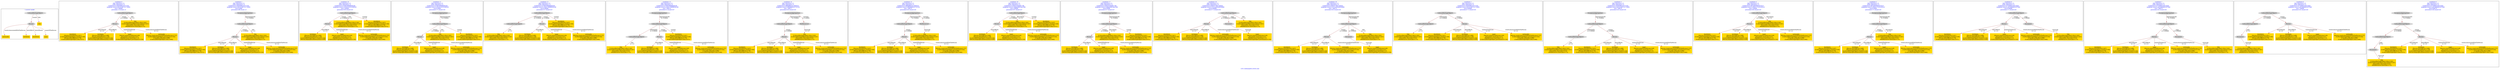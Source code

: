 digraph n0 {
fontcolor="blue"
remincross="true"
label="s18-s-indianapolis-artists.xml"
subgraph cluster_0 {
label="1-correct model"
n2[style="filled",color="white",fillcolor="lightgray",label="CulturalHeritageObject1"];
n3[style="filled",color="white",fillcolor="lightgray",label="Person1"];
n4[shape="plaintext",style="filled",fillcolor="gold",label="title"];
n5[shape="plaintext",style="filled",fillcolor="gold",label="nationality"];
n6[shape="plaintext",style="filled",fillcolor="gold",label="birthDate"];
n7[shape="plaintext",style="filled",fillcolor="gold",label="deathDate"];
n8[shape="plaintext",style="filled",fillcolor="gold",label="name"];
}
subgraph cluster_1 {
label="candidate 0\nlink coherence:1.0\nnode coherence:1.0\nconfidence:0.5030599253522283\nmapping score:0.6010199751174095\ncost:5.99989\n-precision:1.0-recall:1.0"
n10[style="filled",color="white",fillcolor="lightgray",label="CulturalHeritageObject1"];
n11[style="filled",color="white",fillcolor="lightgray",label="Person1"];
n12[shape="plaintext",style="filled",fillcolor="gold",label="title\n[CulturalHeritageObject,title,0.345]\n[CulturalHeritageObject,description,0.267]\n[Document,classLink,0.215]\n[WebResource,classLink,0.172]"];
n13[shape="plaintext",style="filled",fillcolor="gold",label="deathDate\n[Person,dateOfDeath,0.447]\n[CulturalHeritageObject,created,0.306]\n[Person,dateOfBirth,0.176]\n[CulturalHeritageObject,title,0.071]"];
n14[shape="plaintext",style="filled",fillcolor="gold",label="birthDate\n[Person,dateOfBirth,0.496]\n[Person,dateOfDeath,0.239]\n[CulturalHeritageObject,created,0.226]\n[Person,biographicalInformation,0.039]"];
n15[shape="plaintext",style="filled",fillcolor="gold",label="name\n[Person,nameOfThePerson,0.49]\n[Document,classLink,0.257]\n[WebResource,classLink,0.13]\n[CulturalHeritageObject,provenance,0.124]"];
n16[shape="plaintext",style="filled",fillcolor="gold",label="nationality\n[Person,countryAssociatedWithThePerson,0.737]\n[CulturalHeritageObject,provenance,0.103]\n[Concept,prefLabel,0.096]\n[CulturalHeritageObject,title,0.064]"];
}
subgraph cluster_2 {
label="candidate 1\nlink coherence:1.0\nnode coherence:1.0\nconfidence:0.5030599253522283\nmapping score:0.6010199751174095\ncost:6.9998\n-precision:0.86-recall:1.0"
n18[style="filled",color="white",fillcolor="lightgray",label="CulturalHeritageObject1"];
n19[style="filled",color="white",fillcolor="lightgray",label="Person1"];
n20[style="filled",color="white",fillcolor="lightgray",label="EuropeanaAggregation1"];
n21[shape="plaintext",style="filled",fillcolor="gold",label="title\n[CulturalHeritageObject,title,0.345]\n[CulturalHeritageObject,description,0.267]\n[Document,classLink,0.215]\n[WebResource,classLink,0.172]"];
n22[shape="plaintext",style="filled",fillcolor="gold",label="deathDate\n[Person,dateOfDeath,0.447]\n[CulturalHeritageObject,created,0.306]\n[Person,dateOfBirth,0.176]\n[CulturalHeritageObject,title,0.071]"];
n23[shape="plaintext",style="filled",fillcolor="gold",label="birthDate\n[Person,dateOfBirth,0.496]\n[Person,dateOfDeath,0.239]\n[CulturalHeritageObject,created,0.226]\n[Person,biographicalInformation,0.039]"];
n24[shape="plaintext",style="filled",fillcolor="gold",label="name\n[Person,nameOfThePerson,0.49]\n[Document,classLink,0.257]\n[WebResource,classLink,0.13]\n[CulturalHeritageObject,provenance,0.124]"];
n25[shape="plaintext",style="filled",fillcolor="gold",label="nationality\n[Person,countryAssociatedWithThePerson,0.737]\n[CulturalHeritageObject,provenance,0.103]\n[Concept,prefLabel,0.096]\n[CulturalHeritageObject,title,0.064]"];
}
subgraph cluster_3 {
label="candidate 10\nlink coherence:1.0\nnode coherence:1.0\nconfidence:0.4749530696808506\nmapping score:0.5916510232269502\ncost:5.99989\n-precision:0.83-recall:0.83"
n27[style="filled",color="white",fillcolor="lightgray",label="CulturalHeritageObject1"];
n28[style="filled",color="white",fillcolor="lightgray",label="Person1"];
n29[shape="plaintext",style="filled",fillcolor="gold",label="title\n[CulturalHeritageObject,title,0.345]\n[CulturalHeritageObject,description,0.267]\n[Document,classLink,0.215]\n[WebResource,classLink,0.172]"];
n30[shape="plaintext",style="filled",fillcolor="gold",label="birthDate\n[Person,dateOfBirth,0.496]\n[Person,dateOfDeath,0.239]\n[CulturalHeritageObject,created,0.226]\n[Person,biographicalInformation,0.039]"];
n31[shape="plaintext",style="filled",fillcolor="gold",label="name\n[Person,nameOfThePerson,0.49]\n[Document,classLink,0.257]\n[WebResource,classLink,0.13]\n[CulturalHeritageObject,provenance,0.124]"];
n32[shape="plaintext",style="filled",fillcolor="gold",label="nationality\n[Person,countryAssociatedWithThePerson,0.737]\n[CulturalHeritageObject,provenance,0.103]\n[Concept,prefLabel,0.096]\n[CulturalHeritageObject,title,0.064]"];
n33[shape="plaintext",style="filled",fillcolor="gold",label="deathDate\n[Person,dateOfDeath,0.447]\n[CulturalHeritageObject,created,0.306]\n[Person,dateOfBirth,0.176]\n[CulturalHeritageObject,title,0.071]"];
}
subgraph cluster_4 {
label="candidate 11\nlink coherence:1.0\nnode coherence:1.0\nconfidence:0.4749530696808506\nmapping score:0.5916510232269502\ncost:6.9998\n-precision:0.71-recall:0.83"
n35[style="filled",color="white",fillcolor="lightgray",label="CulturalHeritageObject1"];
n36[style="filled",color="white",fillcolor="lightgray",label="Person1"];
n37[style="filled",color="white",fillcolor="lightgray",label="EuropeanaAggregation1"];
n38[shape="plaintext",style="filled",fillcolor="gold",label="title\n[CulturalHeritageObject,title,0.345]\n[CulturalHeritageObject,description,0.267]\n[Document,classLink,0.215]\n[WebResource,classLink,0.172]"];
n39[shape="plaintext",style="filled",fillcolor="gold",label="birthDate\n[Person,dateOfBirth,0.496]\n[Person,dateOfDeath,0.239]\n[CulturalHeritageObject,created,0.226]\n[Person,biographicalInformation,0.039]"];
n40[shape="plaintext",style="filled",fillcolor="gold",label="name\n[Person,nameOfThePerson,0.49]\n[Document,classLink,0.257]\n[WebResource,classLink,0.13]\n[CulturalHeritageObject,provenance,0.124]"];
n41[shape="plaintext",style="filled",fillcolor="gold",label="nationality\n[Person,countryAssociatedWithThePerson,0.737]\n[CulturalHeritageObject,provenance,0.103]\n[Concept,prefLabel,0.096]\n[CulturalHeritageObject,title,0.064]"];
n42[shape="plaintext",style="filled",fillcolor="gold",label="deathDate\n[Person,dateOfDeath,0.447]\n[CulturalHeritageObject,created,0.306]\n[Person,dateOfBirth,0.176]\n[CulturalHeritageObject,title,0.071]"];
}
subgraph cluster_5 {
label="candidate 12\nlink coherence:1.0\nnode coherence:1.0\nconfidence:0.4749530696808506\nmapping score:0.5583176898936169\ncost:6.99988\n-precision:0.57-recall:0.67"
n44[style="filled",color="white",fillcolor="lightgray",label="CulturalHeritageObject1"];
n45[style="filled",color="white",fillcolor="lightgray",label="CulturalHeritageObject2"];
n46[style="filled",color="white",fillcolor="lightgray",label="Person1"];
n47[shape="plaintext",style="filled",fillcolor="gold",label="birthDate\n[Person,dateOfBirth,0.496]\n[Person,dateOfDeath,0.239]\n[CulturalHeritageObject,created,0.226]\n[Person,biographicalInformation,0.039]"];
n48[shape="plaintext",style="filled",fillcolor="gold",label="name\n[Person,nameOfThePerson,0.49]\n[Document,classLink,0.257]\n[WebResource,classLink,0.13]\n[CulturalHeritageObject,provenance,0.124]"];
n49[shape="plaintext",style="filled",fillcolor="gold",label="title\n[CulturalHeritageObject,title,0.345]\n[CulturalHeritageObject,description,0.267]\n[Document,classLink,0.215]\n[WebResource,classLink,0.172]"];
n50[shape="plaintext",style="filled",fillcolor="gold",label="nationality\n[Person,countryAssociatedWithThePerson,0.737]\n[CulturalHeritageObject,provenance,0.103]\n[Concept,prefLabel,0.096]\n[CulturalHeritageObject,title,0.064]"];
n51[shape="plaintext",style="filled",fillcolor="gold",label="deathDate\n[Person,dateOfDeath,0.447]\n[CulturalHeritageObject,created,0.306]\n[Person,dateOfBirth,0.176]\n[CulturalHeritageObject,title,0.071]"];
}
subgraph cluster_6 {
label="candidate 13\nlink coherence:1.0\nnode coherence:1.0\nconfidence:0.4749530696808506\nmapping score:0.5583176898936169\ncost:7.99979\n-precision:0.5-recall:0.67"
n53[style="filled",color="white",fillcolor="lightgray",label="CulturalHeritageObject1"];
n54[style="filled",color="white",fillcolor="lightgray",label="CulturalHeritageObject2"];
n55[style="filled",color="white",fillcolor="lightgray",label="Person1"];
n56[style="filled",color="white",fillcolor="lightgray",label="EuropeanaAggregation1"];
n57[shape="plaintext",style="filled",fillcolor="gold",label="birthDate\n[Person,dateOfBirth,0.496]\n[Person,dateOfDeath,0.239]\n[CulturalHeritageObject,created,0.226]\n[Person,biographicalInformation,0.039]"];
n58[shape="plaintext",style="filled",fillcolor="gold",label="name\n[Person,nameOfThePerson,0.49]\n[Document,classLink,0.257]\n[WebResource,classLink,0.13]\n[CulturalHeritageObject,provenance,0.124]"];
n59[shape="plaintext",style="filled",fillcolor="gold",label="title\n[CulturalHeritageObject,title,0.345]\n[CulturalHeritageObject,description,0.267]\n[Document,classLink,0.215]\n[WebResource,classLink,0.172]"];
n60[shape="plaintext",style="filled",fillcolor="gold",label="nationality\n[Person,countryAssociatedWithThePerson,0.737]\n[CulturalHeritageObject,provenance,0.103]\n[Concept,prefLabel,0.096]\n[CulturalHeritageObject,title,0.064]"];
n61[shape="plaintext",style="filled",fillcolor="gold",label="deathDate\n[Person,dateOfDeath,0.447]\n[CulturalHeritageObject,created,0.306]\n[Person,dateOfBirth,0.176]\n[CulturalHeritageObject,title,0.071]"];
}
subgraph cluster_7 {
label="candidate 14\nlink coherence:1.0\nnode coherence:1.0\nconfidence:0.46848801011969454\nmapping score:0.5894960033732316\ncost:7.99971\n-precision:0.62-recall:0.83"
n63[style="filled",color="white",fillcolor="lightgray",label="CulturalHeritageObject1"];
n64[style="filled",color="white",fillcolor="lightgray",label="Person1"];
n65[style="filled",color="white",fillcolor="lightgray",label="EuropeanaAggregation1"];
n66[style="filled",color="white",fillcolor="lightgray",label="WebResource1"];
n67[shape="plaintext",style="filled",fillcolor="gold",label="deathDate\n[Person,dateOfDeath,0.447]\n[CulturalHeritageObject,created,0.306]\n[Person,dateOfBirth,0.176]\n[CulturalHeritageObject,title,0.071]"];
n68[shape="plaintext",style="filled",fillcolor="gold",label="title\n[CulturalHeritageObject,title,0.345]\n[CulturalHeritageObject,description,0.267]\n[Document,classLink,0.215]\n[WebResource,classLink,0.172]"];
n69[shape="plaintext",style="filled",fillcolor="gold",label="birthDate\n[Person,dateOfBirth,0.496]\n[Person,dateOfDeath,0.239]\n[CulturalHeritageObject,created,0.226]\n[Person,biographicalInformation,0.039]"];
n70[shape="plaintext",style="filled",fillcolor="gold",label="name\n[Person,nameOfThePerson,0.49]\n[Document,classLink,0.257]\n[WebResource,classLink,0.13]\n[CulturalHeritageObject,provenance,0.124]"];
n71[shape="plaintext",style="filled",fillcolor="gold",label="nationality\n[Person,countryAssociatedWithThePerson,0.737]\n[CulturalHeritageObject,provenance,0.103]\n[Concept,prefLabel,0.096]\n[CulturalHeritageObject,title,0.064]"];
}
subgraph cluster_8 {
label="candidate 15\nlink coherence:1.0\nnode coherence:1.0\nconfidence:0.46848801011969454\nmapping score:0.5894960033732316\ncost:7.99979\n-precision:0.62-recall:0.83"
n73[style="filled",color="white",fillcolor="lightgray",label="CulturalHeritageObject1"];
n74[style="filled",color="white",fillcolor="lightgray",label="Person1"];
n75[style="filled",color="white",fillcolor="lightgray",label="EuropeanaAggregation1"];
n76[style="filled",color="white",fillcolor="lightgray",label="WebResource2"];
n77[shape="plaintext",style="filled",fillcolor="gold",label="title\n[CulturalHeritageObject,title,0.345]\n[CulturalHeritageObject,description,0.267]\n[Document,classLink,0.215]\n[WebResource,classLink,0.172]"];
n78[shape="plaintext",style="filled",fillcolor="gold",label="deathDate\n[Person,dateOfDeath,0.447]\n[CulturalHeritageObject,created,0.306]\n[Person,dateOfBirth,0.176]\n[CulturalHeritageObject,title,0.071]"];
n79[shape="plaintext",style="filled",fillcolor="gold",label="birthDate\n[Person,dateOfBirth,0.496]\n[Person,dateOfDeath,0.239]\n[CulturalHeritageObject,created,0.226]\n[Person,biographicalInformation,0.039]"];
n80[shape="plaintext",style="filled",fillcolor="gold",label="name\n[Person,nameOfThePerson,0.49]\n[Document,classLink,0.257]\n[WebResource,classLink,0.13]\n[CulturalHeritageObject,provenance,0.124]"];
n81[shape="plaintext",style="filled",fillcolor="gold",label="nationality\n[Person,countryAssociatedWithThePerson,0.737]\n[CulturalHeritageObject,provenance,0.103]\n[Concept,prefLabel,0.096]\n[CulturalHeritageObject,title,0.064]"];
}
subgraph cluster_9 {
label="candidate 16\nlink coherence:1.0\nnode coherence:1.0\nconfidence:0.459331404987788\nmapping score:0.586443801662596\ncost:5.99989\n-precision:0.67-recall:0.67"
n83[style="filled",color="white",fillcolor="lightgray",label="CulturalHeritageObject1"];
n84[style="filled",color="white",fillcolor="lightgray",label="Person1"];
n85[shape="plaintext",style="filled",fillcolor="gold",label="title\n[CulturalHeritageObject,title,0.345]\n[CulturalHeritageObject,description,0.267]\n[Document,classLink,0.215]\n[WebResource,classLink,0.172]"];
n86[shape="plaintext",style="filled",fillcolor="gold",label="birthDate\n[Person,dateOfBirth,0.496]\n[Person,dateOfDeath,0.239]\n[CulturalHeritageObject,created,0.226]\n[Person,biographicalInformation,0.039]"];
n87[shape="plaintext",style="filled",fillcolor="gold",label="name\n[Person,nameOfThePerson,0.49]\n[Document,classLink,0.257]\n[WebResource,classLink,0.13]\n[CulturalHeritageObject,provenance,0.124]"];
n88[shape="plaintext",style="filled",fillcolor="gold",label="nationality\n[Person,countryAssociatedWithThePerson,0.737]\n[CulturalHeritageObject,provenance,0.103]\n[Concept,prefLabel,0.096]\n[CulturalHeritageObject,title,0.064]"];
n89[shape="plaintext",style="filled",fillcolor="gold",label="deathDate\n[Person,dateOfDeath,0.447]\n[CulturalHeritageObject,created,0.306]\n[Person,dateOfBirth,0.176]\n[CulturalHeritageObject,title,0.071]"];
}
subgraph cluster_10 {
label="candidate 17\nlink coherence:1.0\nnode coherence:1.0\nconfidence:0.459331404987788\nmapping score:0.586443801662596\ncost:6.9998\n-precision:0.57-recall:0.67"
n91[style="filled",color="white",fillcolor="lightgray",label="CulturalHeritageObject1"];
n92[style="filled",color="white",fillcolor="lightgray",label="Person1"];
n93[style="filled",color="white",fillcolor="lightgray",label="EuropeanaAggregation1"];
n94[shape="plaintext",style="filled",fillcolor="gold",label="title\n[CulturalHeritageObject,title,0.345]\n[CulturalHeritageObject,description,0.267]\n[Document,classLink,0.215]\n[WebResource,classLink,0.172]"];
n95[shape="plaintext",style="filled",fillcolor="gold",label="birthDate\n[Person,dateOfBirth,0.496]\n[Person,dateOfDeath,0.239]\n[CulturalHeritageObject,created,0.226]\n[Person,biographicalInformation,0.039]"];
n96[shape="plaintext",style="filled",fillcolor="gold",label="name\n[Person,nameOfThePerson,0.49]\n[Document,classLink,0.257]\n[WebResource,classLink,0.13]\n[CulturalHeritageObject,provenance,0.124]"];
n97[shape="plaintext",style="filled",fillcolor="gold",label="nationality\n[Person,countryAssociatedWithThePerson,0.737]\n[CulturalHeritageObject,provenance,0.103]\n[Concept,prefLabel,0.096]\n[CulturalHeritageObject,title,0.064]"];
n98[shape="plaintext",style="filled",fillcolor="gold",label="deathDate\n[Person,dateOfDeath,0.447]\n[CulturalHeritageObject,created,0.306]\n[Person,dateOfBirth,0.176]\n[CulturalHeritageObject,title,0.071]"];
}
subgraph cluster_11 {
label="candidate 18\nlink coherence:1.0\nnode coherence:1.0\nconfidence:0.4564317902780603\nmapping score:0.5521439300926868\ncost:6.99988\n-precision:0.71-recall:0.83"
n100[style="filled",color="white",fillcolor="lightgray",label="CulturalHeritageObject1"];
n101[style="filled",color="white",fillcolor="lightgray",label="Person1"];
n102[style="filled",color="white",fillcolor="lightgray",label="Document1"];
n103[shape="plaintext",style="filled",fillcolor="gold",label="title\n[CulturalHeritageObject,title,0.345]\n[CulturalHeritageObject,description,0.267]\n[Document,classLink,0.215]\n[WebResource,classLink,0.172]"];
n104[shape="plaintext",style="filled",fillcolor="gold",label="deathDate\n[Person,dateOfDeath,0.447]\n[CulturalHeritageObject,created,0.306]\n[Person,dateOfBirth,0.176]\n[CulturalHeritageObject,title,0.071]"];
n105[shape="plaintext",style="filled",fillcolor="gold",label="birthDate\n[Person,dateOfBirth,0.496]\n[Person,dateOfDeath,0.239]\n[CulturalHeritageObject,created,0.226]\n[Person,biographicalInformation,0.039]"];
n106[shape="plaintext",style="filled",fillcolor="gold",label="name\n[Person,nameOfThePerson,0.49]\n[Document,classLink,0.257]\n[WebResource,classLink,0.13]\n[CulturalHeritageObject,provenance,0.124]"];
n107[shape="plaintext",style="filled",fillcolor="gold",label="nationality\n[Person,countryAssociatedWithThePerson,0.737]\n[CulturalHeritageObject,provenance,0.103]\n[Concept,prefLabel,0.096]\n[CulturalHeritageObject,title,0.064]"];
}
subgraph cluster_12 {
label="candidate 19\nlink coherence:1.0\nnode coherence:1.0\nconfidence:0.4564317902780603\nmapping score:0.5521439300926868\ncost:7.99979\n-precision:0.62-recall:0.83"
n109[style="filled",color="white",fillcolor="lightgray",label="CulturalHeritageObject1"];
n110[style="filled",color="white",fillcolor="lightgray",label="Person1"];
n111[style="filled",color="white",fillcolor="lightgray",label="Document1"];
n112[style="filled",color="white",fillcolor="lightgray",label="EuropeanaAggregation1"];
n113[shape="plaintext",style="filled",fillcolor="gold",label="title\n[CulturalHeritageObject,title,0.345]\n[CulturalHeritageObject,description,0.267]\n[Document,classLink,0.215]\n[WebResource,classLink,0.172]"];
n114[shape="plaintext",style="filled",fillcolor="gold",label="deathDate\n[Person,dateOfDeath,0.447]\n[CulturalHeritageObject,created,0.306]\n[Person,dateOfBirth,0.176]\n[CulturalHeritageObject,title,0.071]"];
n115[shape="plaintext",style="filled",fillcolor="gold",label="birthDate\n[Person,dateOfBirth,0.496]\n[Person,dateOfDeath,0.239]\n[CulturalHeritageObject,created,0.226]\n[Person,biographicalInformation,0.039]"];
n116[shape="plaintext",style="filled",fillcolor="gold",label="name\n[Person,nameOfThePerson,0.49]\n[Document,classLink,0.257]\n[WebResource,classLink,0.13]\n[CulturalHeritageObject,provenance,0.124]"];
n117[shape="plaintext",style="filled",fillcolor="gold",label="nationality\n[Person,countryAssociatedWithThePerson,0.737]\n[CulturalHeritageObject,provenance,0.103]\n[Concept,prefLabel,0.096]\n[CulturalHeritageObject,title,0.064]"];
}
subgraph cluster_13 {
label="candidate 2\nlink coherence:1.0\nnode coherence:1.0\nconfidence:0.5030599253522283\nmapping score:0.6010199751174095\ncost:6.99988\n-precision:0.71-recall:0.83"
n119[style="filled",color="white",fillcolor="lightgray",label="CulturalHeritageObject1"];
n120[style="filled",color="white",fillcolor="lightgray",label="CulturalHeritageObject2"];
n121[style="filled",color="white",fillcolor="lightgray",label="Person1"];
n122[shape="plaintext",style="filled",fillcolor="gold",label="deathDate\n[Person,dateOfDeath,0.447]\n[CulturalHeritageObject,created,0.306]\n[Person,dateOfBirth,0.176]\n[CulturalHeritageObject,title,0.071]"];
n123[shape="plaintext",style="filled",fillcolor="gold",label="birthDate\n[Person,dateOfBirth,0.496]\n[Person,dateOfDeath,0.239]\n[CulturalHeritageObject,created,0.226]\n[Person,biographicalInformation,0.039]"];
n124[shape="plaintext",style="filled",fillcolor="gold",label="name\n[Person,nameOfThePerson,0.49]\n[Document,classLink,0.257]\n[WebResource,classLink,0.13]\n[CulturalHeritageObject,provenance,0.124]"];
n125[shape="plaintext",style="filled",fillcolor="gold",label="title\n[CulturalHeritageObject,title,0.345]\n[CulturalHeritageObject,description,0.267]\n[Document,classLink,0.215]\n[WebResource,classLink,0.172]"];
n126[shape="plaintext",style="filled",fillcolor="gold",label="nationality\n[Person,countryAssociatedWithThePerson,0.737]\n[CulturalHeritageObject,provenance,0.103]\n[Concept,prefLabel,0.096]\n[CulturalHeritageObject,title,0.064]"];
}
subgraph cluster_14 {
label="candidate 3\nlink coherence:1.0\nnode coherence:1.0\nconfidence:0.5030599253522283\nmapping score:0.6010199751174095\ncost:7.99979\n-precision:0.62-recall:0.83"
n128[style="filled",color="white",fillcolor="lightgray",label="CulturalHeritageObject1"];
n129[style="filled",color="white",fillcolor="lightgray",label="CulturalHeritageObject2"];
n130[style="filled",color="white",fillcolor="lightgray",label="Person1"];
n131[style="filled",color="white",fillcolor="lightgray",label="EuropeanaAggregation1"];
n132[shape="plaintext",style="filled",fillcolor="gold",label="deathDate\n[Person,dateOfDeath,0.447]\n[CulturalHeritageObject,created,0.306]\n[Person,dateOfBirth,0.176]\n[CulturalHeritageObject,title,0.071]"];
n133[shape="plaintext",style="filled",fillcolor="gold",label="birthDate\n[Person,dateOfBirth,0.496]\n[Person,dateOfDeath,0.239]\n[CulturalHeritageObject,created,0.226]\n[Person,biographicalInformation,0.039]"];
n134[shape="plaintext",style="filled",fillcolor="gold",label="name\n[Person,nameOfThePerson,0.49]\n[Document,classLink,0.257]\n[WebResource,classLink,0.13]\n[CulturalHeritageObject,provenance,0.124]"];
n135[shape="plaintext",style="filled",fillcolor="gold",label="title\n[CulturalHeritageObject,title,0.345]\n[CulturalHeritageObject,description,0.267]\n[Document,classLink,0.215]\n[WebResource,classLink,0.172]"];
n136[shape="plaintext",style="filled",fillcolor="gold",label="nationality\n[Person,countryAssociatedWithThePerson,0.737]\n[CulturalHeritageObject,provenance,0.103]\n[Concept,prefLabel,0.096]\n[CulturalHeritageObject,title,0.064]"];
}
subgraph cluster_15 {
label="candidate 4\nlink coherence:1.0\nnode coherence:1.0\nconfidence:0.48743826065916557\nmapping score:0.5958127535530552\ncost:5.99989\n-precision:0.83-recall:0.83"
n138[style="filled",color="white",fillcolor="lightgray",label="CulturalHeritageObject1"];
n139[style="filled",color="white",fillcolor="lightgray",label="Person1"];
n140[shape="plaintext",style="filled",fillcolor="gold",label="deathDate\n[Person,dateOfDeath,0.447]\n[CulturalHeritageObject,created,0.306]\n[Person,dateOfBirth,0.176]\n[CulturalHeritageObject,title,0.071]"];
n141[shape="plaintext",style="filled",fillcolor="gold",label="title\n[CulturalHeritageObject,title,0.345]\n[CulturalHeritageObject,description,0.267]\n[Document,classLink,0.215]\n[WebResource,classLink,0.172]"];
n142[shape="plaintext",style="filled",fillcolor="gold",label="birthDate\n[Person,dateOfBirth,0.496]\n[Person,dateOfDeath,0.239]\n[CulturalHeritageObject,created,0.226]\n[Person,biographicalInformation,0.039]"];
n143[shape="plaintext",style="filled",fillcolor="gold",label="name\n[Person,nameOfThePerson,0.49]\n[Document,classLink,0.257]\n[WebResource,classLink,0.13]\n[CulturalHeritageObject,provenance,0.124]"];
n144[shape="plaintext",style="filled",fillcolor="gold",label="nationality\n[Person,countryAssociatedWithThePerson,0.737]\n[CulturalHeritageObject,provenance,0.103]\n[Concept,prefLabel,0.096]\n[CulturalHeritageObject,title,0.064]"];
}
subgraph cluster_16 {
label="candidate 5\nlink coherence:1.0\nnode coherence:1.0\nconfidence:0.48743826065916557\nmapping score:0.5958127535530552\ncost:6.9998\n-precision:0.71-recall:0.83"
n146[style="filled",color="white",fillcolor="lightgray",label="CulturalHeritageObject1"];
n147[style="filled",color="white",fillcolor="lightgray",label="Person1"];
n148[style="filled",color="white",fillcolor="lightgray",label="EuropeanaAggregation1"];
n149[shape="plaintext",style="filled",fillcolor="gold",label="deathDate\n[Person,dateOfDeath,0.447]\n[CulturalHeritageObject,created,0.306]\n[Person,dateOfBirth,0.176]\n[CulturalHeritageObject,title,0.071]"];
n150[shape="plaintext",style="filled",fillcolor="gold",label="title\n[CulturalHeritageObject,title,0.345]\n[CulturalHeritageObject,description,0.267]\n[Document,classLink,0.215]\n[WebResource,classLink,0.172]"];
n151[shape="plaintext",style="filled",fillcolor="gold",label="birthDate\n[Person,dateOfBirth,0.496]\n[Person,dateOfDeath,0.239]\n[CulturalHeritageObject,created,0.226]\n[Person,biographicalInformation,0.039]"];
n152[shape="plaintext",style="filled",fillcolor="gold",label="name\n[Person,nameOfThePerson,0.49]\n[Document,classLink,0.257]\n[WebResource,classLink,0.13]\n[CulturalHeritageObject,provenance,0.124]"];
n153[shape="plaintext",style="filled",fillcolor="gold",label="nationality\n[Person,countryAssociatedWithThePerson,0.737]\n[CulturalHeritageObject,provenance,0.103]\n[Concept,prefLabel,0.096]\n[CulturalHeritageObject,title,0.064]"];
}
subgraph cluster_17 {
label="candidate 6\nlink coherence:1.0\nnode coherence:1.0\nconfidence:0.4770484535623849\nmapping score:0.5923494845207949\ncost:6.99988\n-precision:0.71-recall:0.83"
n155[style="filled",color="white",fillcolor="lightgray",label="CulturalHeritageObject1"];
n156[style="filled",color="white",fillcolor="lightgray",label="Person1"];
n157[style="filled",color="white",fillcolor="lightgray",label="Document1"];
n158[shape="plaintext",style="filled",fillcolor="gold",label="deathDate\n[Person,dateOfDeath,0.447]\n[CulturalHeritageObject,created,0.306]\n[Person,dateOfBirth,0.176]\n[CulturalHeritageObject,title,0.071]"];
n159[shape="plaintext",style="filled",fillcolor="gold",label="birthDate\n[Person,dateOfBirth,0.496]\n[Person,dateOfDeath,0.239]\n[CulturalHeritageObject,created,0.226]\n[Person,biographicalInformation,0.039]"];
n160[shape="plaintext",style="filled",fillcolor="gold",label="name\n[Person,nameOfThePerson,0.49]\n[Document,classLink,0.257]\n[WebResource,classLink,0.13]\n[CulturalHeritageObject,provenance,0.124]"];
n161[shape="plaintext",style="filled",fillcolor="gold",label="title\n[CulturalHeritageObject,title,0.345]\n[CulturalHeritageObject,description,0.267]\n[Document,classLink,0.215]\n[WebResource,classLink,0.172]"];
n162[shape="plaintext",style="filled",fillcolor="gold",label="nationality\n[Person,countryAssociatedWithThePerson,0.737]\n[CulturalHeritageObject,provenance,0.103]\n[Concept,prefLabel,0.096]\n[CulturalHeritageObject,title,0.064]"];
}
subgraph cluster_18 {
label="candidate 7\nlink coherence:1.0\nnode coherence:1.0\nconfidence:0.4770484535623849\nmapping score:0.5923494845207949\ncost:7.99979\n-precision:0.62-recall:0.83"
n164[style="filled",color="white",fillcolor="lightgray",label="CulturalHeritageObject1"];
n165[style="filled",color="white",fillcolor="lightgray",label="Person1"];
n166[style="filled",color="white",fillcolor="lightgray",label="Document1"];
n167[style="filled",color="white",fillcolor="lightgray",label="EuropeanaAggregation1"];
n168[shape="plaintext",style="filled",fillcolor="gold",label="deathDate\n[Person,dateOfDeath,0.447]\n[CulturalHeritageObject,created,0.306]\n[Person,dateOfBirth,0.176]\n[CulturalHeritageObject,title,0.071]"];
n169[shape="plaintext",style="filled",fillcolor="gold",label="birthDate\n[Person,dateOfBirth,0.496]\n[Person,dateOfDeath,0.239]\n[CulturalHeritageObject,created,0.226]\n[Person,biographicalInformation,0.039]"];
n170[shape="plaintext",style="filled",fillcolor="gold",label="name\n[Person,nameOfThePerson,0.49]\n[Document,classLink,0.257]\n[WebResource,classLink,0.13]\n[CulturalHeritageObject,provenance,0.124]"];
n171[shape="plaintext",style="filled",fillcolor="gold",label="title\n[CulturalHeritageObject,title,0.345]\n[CulturalHeritageObject,description,0.267]\n[Document,classLink,0.215]\n[WebResource,classLink,0.172]"];
n172[shape="plaintext",style="filled",fillcolor="gold",label="nationality\n[Person,countryAssociatedWithThePerson,0.737]\n[CulturalHeritageObject,provenance,0.103]\n[Concept,prefLabel,0.096]\n[CulturalHeritageObject,title,0.064]"];
}
subgraph cluster_19 {
label="candidate 8\nlink coherence:1.0\nnode coherence:1.0\nconfidence:0.4770484535623849\nmapping score:0.5923494845207949\ncost:7.99988\n-precision:0.62-recall:0.83"
n174[style="filled",color="white",fillcolor="lightgray",label="CulturalHeritageObject1"];
n175[style="filled",color="white",fillcolor="lightgray",label="CulturalHeritageObject2"];
n176[style="filled",color="white",fillcolor="lightgray",label="Person1"];
n177[style="filled",color="white",fillcolor="lightgray",label="Document2"];
n178[shape="plaintext",style="filled",fillcolor="gold",label="deathDate\n[Person,dateOfDeath,0.447]\n[CulturalHeritageObject,created,0.306]\n[Person,dateOfBirth,0.176]\n[CulturalHeritageObject,title,0.071]"];
n179[shape="plaintext",style="filled",fillcolor="gold",label="birthDate\n[Person,dateOfBirth,0.496]\n[Person,dateOfDeath,0.239]\n[CulturalHeritageObject,created,0.226]\n[Person,biographicalInformation,0.039]"];
n180[shape="plaintext",style="filled",fillcolor="gold",label="name\n[Person,nameOfThePerson,0.49]\n[Document,classLink,0.257]\n[WebResource,classLink,0.13]\n[CulturalHeritageObject,provenance,0.124]"];
n181[shape="plaintext",style="filled",fillcolor="gold",label="nationality\n[Person,countryAssociatedWithThePerson,0.737]\n[CulturalHeritageObject,provenance,0.103]\n[Concept,prefLabel,0.096]\n[CulturalHeritageObject,title,0.064]"];
n182[shape="plaintext",style="filled",fillcolor="gold",label="title\n[CulturalHeritageObject,title,0.345]\n[CulturalHeritageObject,description,0.267]\n[Document,classLink,0.215]\n[WebResource,classLink,0.172]"];
}
subgraph cluster_20 {
label="candidate 9\nlink coherence:1.0\nnode coherence:1.0\nconfidence:0.4770484535623849\nmapping score:0.5923494845207949\ncost:8.99979\n-precision:0.56-recall:0.83"
n184[style="filled",color="white",fillcolor="lightgray",label="CulturalHeritageObject1"];
n185[style="filled",color="white",fillcolor="lightgray",label="CulturalHeritageObject2"];
n186[style="filled",color="white",fillcolor="lightgray",label="Person1"];
n187[style="filled",color="white",fillcolor="lightgray",label="Document2"];
n188[style="filled",color="white",fillcolor="lightgray",label="EuropeanaAggregation1"];
n189[shape="plaintext",style="filled",fillcolor="gold",label="deathDate\n[Person,dateOfDeath,0.447]\n[CulturalHeritageObject,created,0.306]\n[Person,dateOfBirth,0.176]\n[CulturalHeritageObject,title,0.071]"];
n190[shape="plaintext",style="filled",fillcolor="gold",label="birthDate\n[Person,dateOfBirth,0.496]\n[Person,dateOfDeath,0.239]\n[CulturalHeritageObject,created,0.226]\n[Person,biographicalInformation,0.039]"];
n191[shape="plaintext",style="filled",fillcolor="gold",label="name\n[Person,nameOfThePerson,0.49]\n[Document,classLink,0.257]\n[WebResource,classLink,0.13]\n[CulturalHeritageObject,provenance,0.124]"];
n192[shape="plaintext",style="filled",fillcolor="gold",label="nationality\n[Person,countryAssociatedWithThePerson,0.737]\n[CulturalHeritageObject,provenance,0.103]\n[Concept,prefLabel,0.096]\n[CulturalHeritageObject,title,0.064]"];
n193[shape="plaintext",style="filled",fillcolor="gold",label="title\n[CulturalHeritageObject,title,0.345]\n[CulturalHeritageObject,description,0.267]\n[Document,classLink,0.215]\n[WebResource,classLink,0.172]"];
}
n2 -> n3[color="brown",fontcolor="black",label="creator"]
n2 -> n4[color="brown",fontcolor="black",label="title"]
n3 -> n5[color="brown",fontcolor="black",label="countryAssociatedWithThePerson"]
n3 -> n6[color="brown",fontcolor="black",label="dateOfBirth"]
n3 -> n7[color="brown",fontcolor="black",label="dateOfDeath"]
n3 -> n8[color="brown",fontcolor="black",label="nameOfThePerson"]
n10 -> n11[color="brown",fontcolor="black",label="creator\nw=0.99989"]
n10 -> n12[color="brown",fontcolor="black",label="title\nw=1.0"]
n11 -> n13[color="brown",fontcolor="black",label="dateOfDeath\nw=1.0"]
n11 -> n14[color="brown",fontcolor="black",label="dateOfBirth\nw=1.0"]
n11 -> n15[color="brown",fontcolor="black",label="nameOfThePerson\nw=1.0"]
n11 -> n16[color="brown",fontcolor="black",label="countryAssociatedWithThePerson\nw=1.0"]
n18 -> n19[color="brown",fontcolor="black",label="creator\nw=0.99989"]
n20 -> n18[color="brown",fontcolor="black",label="aggregatedCHO\nw=0.99991"]
n18 -> n21[color="brown",fontcolor="black",label="title\nw=1.0"]
n19 -> n22[color="brown",fontcolor="black",label="dateOfDeath\nw=1.0"]
n19 -> n23[color="brown",fontcolor="black",label="dateOfBirth\nw=1.0"]
n19 -> n24[color="brown",fontcolor="black",label="nameOfThePerson\nw=1.0"]
n19 -> n25[color="brown",fontcolor="black",label="countryAssociatedWithThePerson\nw=1.0"]
n27 -> n28[color="brown",fontcolor="black",label="creator\nw=0.99989"]
n27 -> n29[color="brown",fontcolor="black",label="title\nw=1.0"]
n28 -> n30[color="brown",fontcolor="black",label="dateOfBirth\nw=1.0"]
n28 -> n31[color="brown",fontcolor="black",label="nameOfThePerson\nw=1.0"]
n28 -> n32[color="brown",fontcolor="black",label="countryAssociatedWithThePerson\nw=1.0"]
n27 -> n33[color="brown",fontcolor="black",label="created\nw=1.0"]
n35 -> n36[color="brown",fontcolor="black",label="creator\nw=0.99989"]
n37 -> n35[color="brown",fontcolor="black",label="aggregatedCHO\nw=0.99991"]
n35 -> n38[color="brown",fontcolor="black",label="title\nw=1.0"]
n36 -> n39[color="brown",fontcolor="black",label="dateOfBirth\nw=1.0"]
n36 -> n40[color="brown",fontcolor="black",label="nameOfThePerson\nw=1.0"]
n36 -> n41[color="brown",fontcolor="black",label="countryAssociatedWithThePerson\nw=1.0"]
n35 -> n42[color="brown",fontcolor="black",label="created\nw=1.0"]
n44 -> n45[color="brown",fontcolor="black",label="isRelatedTo\nw=0.99999"]
n44 -> n46[color="brown",fontcolor="black",label="creator\nw=0.99989"]
n46 -> n47[color="brown",fontcolor="black",label="dateOfBirth\nw=1.0"]
n46 -> n48[color="brown",fontcolor="black",label="nameOfThePerson\nw=1.0"]
n45 -> n49[color="brown",fontcolor="black",label="title\nw=1.0"]
n46 -> n50[color="brown",fontcolor="black",label="countryAssociatedWithThePerson\nw=1.0"]
n44 -> n51[color="brown",fontcolor="black",label="created\nw=1.0"]
n53 -> n54[color="brown",fontcolor="black",label="isRelatedTo\nw=0.99999"]
n53 -> n55[color="brown",fontcolor="black",label="creator\nw=0.99989"]
n56 -> n53[color="brown",fontcolor="black",label="aggregatedCHO\nw=0.99991"]
n55 -> n57[color="brown",fontcolor="black",label="dateOfBirth\nw=1.0"]
n55 -> n58[color="brown",fontcolor="black",label="nameOfThePerson\nw=1.0"]
n54 -> n59[color="brown",fontcolor="black",label="title\nw=1.0"]
n55 -> n60[color="brown",fontcolor="black",label="countryAssociatedWithThePerson\nw=1.0"]
n53 -> n61[color="brown",fontcolor="black",label="created\nw=1.0"]
n63 -> n64[color="brown",fontcolor="black",label="creator\nw=0.99989"]
n65 -> n63[color="brown",fontcolor="black",label="aggregatedCHO\nw=0.99991"]
n65 -> n66[color="brown",fontcolor="black",label="hasView\nw=0.99991"]
n64 -> n67[color="brown",fontcolor="black",label="dateOfDeath\nw=1.0"]
n66 -> n68[color="brown",fontcolor="black",label="classLink\nw=1.0"]
n64 -> n69[color="brown",fontcolor="black",label="dateOfBirth\nw=1.0"]
n64 -> n70[color="brown",fontcolor="black",label="nameOfThePerson\nw=1.0"]
n64 -> n71[color="brown",fontcolor="black",label="countryAssociatedWithThePerson\nw=1.0"]
n73 -> n74[color="brown",fontcolor="black",label="creator\nw=0.99989"]
n75 -> n73[color="brown",fontcolor="black",label="aggregatedCHO\nw=0.99991"]
n75 -> n76[color="brown",fontcolor="black",label="hasView\nw=0.99999"]
n76 -> n77[color="brown",fontcolor="black",label="classLink\nw=1.0"]
n74 -> n78[color="brown",fontcolor="black",label="dateOfDeath\nw=1.0"]
n74 -> n79[color="brown",fontcolor="black",label="dateOfBirth\nw=1.0"]
n74 -> n80[color="brown",fontcolor="black",label="nameOfThePerson\nw=1.0"]
n74 -> n81[color="brown",fontcolor="black",label="countryAssociatedWithThePerson\nw=1.0"]
n83 -> n84[color="brown",fontcolor="black",label="creator\nw=0.99989"]
n83 -> n85[color="brown",fontcolor="black",label="description\nw=1.0"]
n84 -> n86[color="brown",fontcolor="black",label="dateOfBirth\nw=1.0"]
n84 -> n87[color="brown",fontcolor="black",label="nameOfThePerson\nw=1.0"]
n84 -> n88[color="brown",fontcolor="black",label="countryAssociatedWithThePerson\nw=1.0"]
n83 -> n89[color="brown",fontcolor="black",label="created\nw=1.0"]
n91 -> n92[color="brown",fontcolor="black",label="creator\nw=0.99989"]
n93 -> n91[color="brown",fontcolor="black",label="aggregatedCHO\nw=0.99991"]
n91 -> n94[color="brown",fontcolor="black",label="description\nw=1.0"]
n92 -> n95[color="brown",fontcolor="black",label="dateOfBirth\nw=1.0"]
n92 -> n96[color="brown",fontcolor="black",label="nameOfThePerson\nw=1.0"]
n92 -> n97[color="brown",fontcolor="black",label="countryAssociatedWithThePerson\nw=1.0"]
n91 -> n98[color="brown",fontcolor="black",label="created\nw=1.0"]
n100 -> n101[color="brown",fontcolor="black",label="creator\nw=0.99989"]
n100 -> n102[color="brown",fontcolor="black",label="page\nw=0.99999"]
n100 -> n103[color="brown",fontcolor="black",label="title\nw=1.0"]
n101 -> n104[color="brown",fontcolor="black",label="dateOfDeath\nw=1.0"]
n101 -> n105[color="brown",fontcolor="black",label="dateOfBirth\nw=1.0"]
n102 -> n106[color="brown",fontcolor="black",label="classLink\nw=1.0"]
n101 -> n107[color="brown",fontcolor="black",label="countryAssociatedWithThePerson\nw=1.0"]
n109 -> n110[color="brown",fontcolor="black",label="creator\nw=0.99989"]
n109 -> n111[color="brown",fontcolor="black",label="page\nw=0.99999"]
n112 -> n109[color="brown",fontcolor="black",label="aggregatedCHO\nw=0.99991"]
n109 -> n113[color="brown",fontcolor="black",label="title\nw=1.0"]
n110 -> n114[color="brown",fontcolor="black",label="dateOfDeath\nw=1.0"]
n110 -> n115[color="brown",fontcolor="black",label="dateOfBirth\nw=1.0"]
n111 -> n116[color="brown",fontcolor="black",label="classLink\nw=1.0"]
n110 -> n117[color="brown",fontcolor="black",label="countryAssociatedWithThePerson\nw=1.0"]
n119 -> n120[color="brown",fontcolor="black",label="isRelatedTo\nw=0.99999"]
n119 -> n121[color="brown",fontcolor="black",label="creator\nw=0.99989"]
n121 -> n122[color="brown",fontcolor="black",label="dateOfDeath\nw=1.0"]
n121 -> n123[color="brown",fontcolor="black",label="dateOfBirth\nw=1.0"]
n121 -> n124[color="brown",fontcolor="black",label="nameOfThePerson\nw=1.0"]
n120 -> n125[color="brown",fontcolor="black",label="title\nw=1.0"]
n121 -> n126[color="brown",fontcolor="black",label="countryAssociatedWithThePerson\nw=1.0"]
n128 -> n129[color="brown",fontcolor="black",label="isRelatedTo\nw=0.99999"]
n128 -> n130[color="brown",fontcolor="black",label="creator\nw=0.99989"]
n131 -> n128[color="brown",fontcolor="black",label="aggregatedCHO\nw=0.99991"]
n130 -> n132[color="brown",fontcolor="black",label="dateOfDeath\nw=1.0"]
n130 -> n133[color="brown",fontcolor="black",label="dateOfBirth\nw=1.0"]
n130 -> n134[color="brown",fontcolor="black",label="nameOfThePerson\nw=1.0"]
n129 -> n135[color="brown",fontcolor="black",label="title\nw=1.0"]
n130 -> n136[color="brown",fontcolor="black",label="countryAssociatedWithThePerson\nw=1.0"]
n138 -> n139[color="brown",fontcolor="black",label="creator\nw=0.99989"]
n139 -> n140[color="brown",fontcolor="black",label="dateOfDeath\nw=1.0"]
n138 -> n141[color="brown",fontcolor="black",label="description\nw=1.0"]
n139 -> n142[color="brown",fontcolor="black",label="dateOfBirth\nw=1.0"]
n139 -> n143[color="brown",fontcolor="black",label="nameOfThePerson\nw=1.0"]
n139 -> n144[color="brown",fontcolor="black",label="countryAssociatedWithThePerson\nw=1.0"]
n146 -> n147[color="brown",fontcolor="black",label="creator\nw=0.99989"]
n148 -> n146[color="brown",fontcolor="black",label="aggregatedCHO\nw=0.99991"]
n147 -> n149[color="brown",fontcolor="black",label="dateOfDeath\nw=1.0"]
n146 -> n150[color="brown",fontcolor="black",label="description\nw=1.0"]
n147 -> n151[color="brown",fontcolor="black",label="dateOfBirth\nw=1.0"]
n147 -> n152[color="brown",fontcolor="black",label="nameOfThePerson\nw=1.0"]
n147 -> n153[color="brown",fontcolor="black",label="countryAssociatedWithThePerson\nw=1.0"]
n155 -> n156[color="brown",fontcolor="black",label="creator\nw=0.99989"]
n155 -> n157[color="brown",fontcolor="black",label="page\nw=0.99999"]
n156 -> n158[color="brown",fontcolor="black",label="dateOfDeath\nw=1.0"]
n156 -> n159[color="brown",fontcolor="black",label="dateOfBirth\nw=1.0"]
n156 -> n160[color="brown",fontcolor="black",label="nameOfThePerson\nw=1.0"]
n157 -> n161[color="brown",fontcolor="black",label="classLink\nw=1.0"]
n156 -> n162[color="brown",fontcolor="black",label="countryAssociatedWithThePerson\nw=1.0"]
n164 -> n165[color="brown",fontcolor="black",label="creator\nw=0.99989"]
n164 -> n166[color="brown",fontcolor="black",label="page\nw=0.99999"]
n167 -> n164[color="brown",fontcolor="black",label="aggregatedCHO\nw=0.99991"]
n165 -> n168[color="brown",fontcolor="black",label="dateOfDeath\nw=1.0"]
n165 -> n169[color="brown",fontcolor="black",label="dateOfBirth\nw=1.0"]
n165 -> n170[color="brown",fontcolor="black",label="nameOfThePerson\nw=1.0"]
n166 -> n171[color="brown",fontcolor="black",label="classLink\nw=1.0"]
n165 -> n172[color="brown",fontcolor="black",label="countryAssociatedWithThePerson\nw=1.0"]
n174 -> n175[color="brown",fontcolor="black",label="isRelatedTo\nw=0.99999"]
n174 -> n176[color="brown",fontcolor="black",label="creator\nw=0.99989"]
n175 -> n177[color="brown",fontcolor="black",label="page\nw=1.0"]
n176 -> n178[color="brown",fontcolor="black",label="dateOfDeath\nw=1.0"]
n176 -> n179[color="brown",fontcolor="black",label="dateOfBirth\nw=1.0"]
n176 -> n180[color="brown",fontcolor="black",label="nameOfThePerson\nw=1.0"]
n176 -> n181[color="brown",fontcolor="black",label="countryAssociatedWithThePerson\nw=1.0"]
n177 -> n182[color="brown",fontcolor="black",label="classLink\nw=1.0"]
n184 -> n185[color="brown",fontcolor="black",label="isRelatedTo\nw=0.99999"]
n184 -> n186[color="brown",fontcolor="black",label="creator\nw=0.99989"]
n185 -> n187[color="brown",fontcolor="black",label="page\nw=1.0"]
n188 -> n184[color="brown",fontcolor="black",label="aggregatedCHO\nw=0.99991"]
n186 -> n189[color="brown",fontcolor="black",label="dateOfDeath\nw=1.0"]
n186 -> n190[color="brown",fontcolor="black",label="dateOfBirth\nw=1.0"]
n186 -> n191[color="brown",fontcolor="black",label="nameOfThePerson\nw=1.0"]
n186 -> n192[color="brown",fontcolor="black",label="countryAssociatedWithThePerson\nw=1.0"]
n187 -> n193[color="brown",fontcolor="black",label="classLink\nw=1.0"]
}
